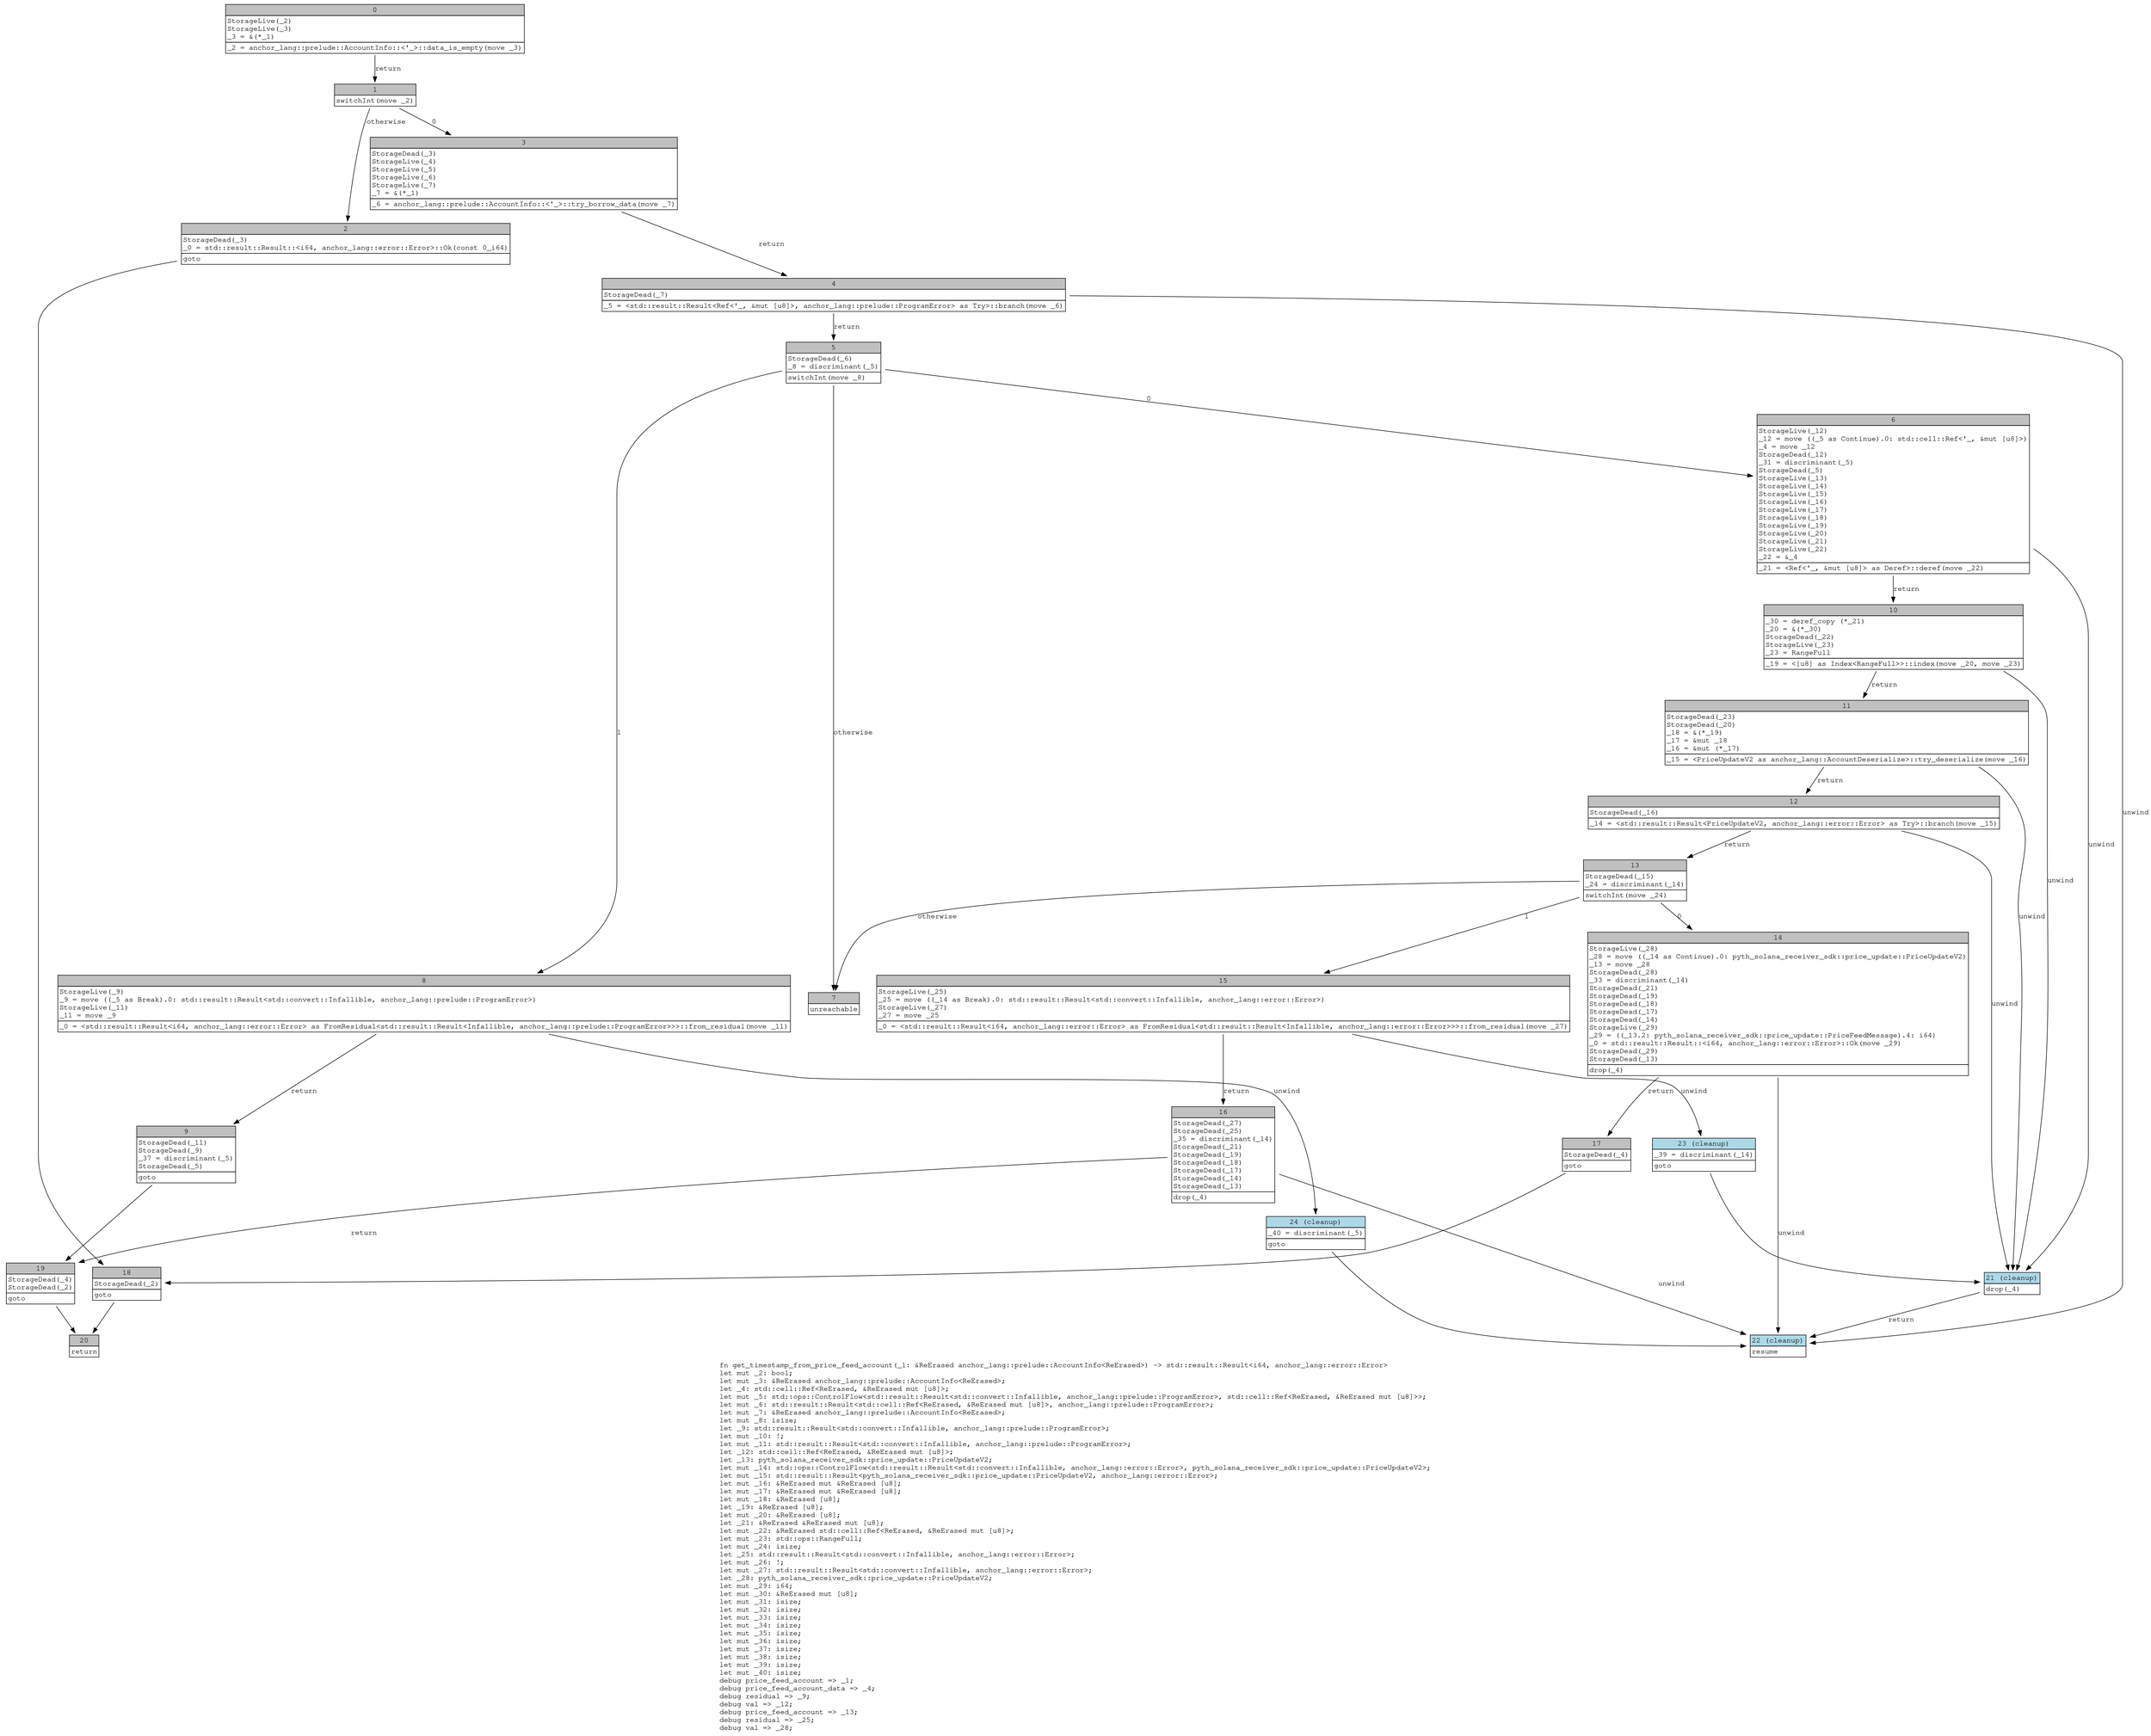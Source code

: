 digraph Mir_0_1514 {
    graph [fontname="Courier, monospace"];
    node [fontname="Courier, monospace"];
    edge [fontname="Courier, monospace"];
    label=<fn get_timestamp_from_price_feed_account(_1: &amp;ReErased anchor_lang::prelude::AccountInfo&lt;ReErased&gt;) -&gt; std::result::Result&lt;i64, anchor_lang::error::Error&gt;<br align="left"/>let mut _2: bool;<br align="left"/>let mut _3: &amp;ReErased anchor_lang::prelude::AccountInfo&lt;ReErased&gt;;<br align="left"/>let _4: std::cell::Ref&lt;ReErased, &amp;ReErased mut [u8]&gt;;<br align="left"/>let mut _5: std::ops::ControlFlow&lt;std::result::Result&lt;std::convert::Infallible, anchor_lang::prelude::ProgramError&gt;, std::cell::Ref&lt;ReErased, &amp;ReErased mut [u8]&gt;&gt;;<br align="left"/>let mut _6: std::result::Result&lt;std::cell::Ref&lt;ReErased, &amp;ReErased mut [u8]&gt;, anchor_lang::prelude::ProgramError&gt;;<br align="left"/>let mut _7: &amp;ReErased anchor_lang::prelude::AccountInfo&lt;ReErased&gt;;<br align="left"/>let mut _8: isize;<br align="left"/>let _9: std::result::Result&lt;std::convert::Infallible, anchor_lang::prelude::ProgramError&gt;;<br align="left"/>let mut _10: !;<br align="left"/>let mut _11: std::result::Result&lt;std::convert::Infallible, anchor_lang::prelude::ProgramError&gt;;<br align="left"/>let _12: std::cell::Ref&lt;ReErased, &amp;ReErased mut [u8]&gt;;<br align="left"/>let _13: pyth_solana_receiver_sdk::price_update::PriceUpdateV2;<br align="left"/>let mut _14: std::ops::ControlFlow&lt;std::result::Result&lt;std::convert::Infallible, anchor_lang::error::Error&gt;, pyth_solana_receiver_sdk::price_update::PriceUpdateV2&gt;;<br align="left"/>let mut _15: std::result::Result&lt;pyth_solana_receiver_sdk::price_update::PriceUpdateV2, anchor_lang::error::Error&gt;;<br align="left"/>let mut _16: &amp;ReErased mut &amp;ReErased [u8];<br align="left"/>let mut _17: &amp;ReErased mut &amp;ReErased [u8];<br align="left"/>let mut _18: &amp;ReErased [u8];<br align="left"/>let _19: &amp;ReErased [u8];<br align="left"/>let mut _20: &amp;ReErased [u8];<br align="left"/>let _21: &amp;ReErased &amp;ReErased mut [u8];<br align="left"/>let mut _22: &amp;ReErased std::cell::Ref&lt;ReErased, &amp;ReErased mut [u8]&gt;;<br align="left"/>let mut _23: std::ops::RangeFull;<br align="left"/>let mut _24: isize;<br align="left"/>let _25: std::result::Result&lt;std::convert::Infallible, anchor_lang::error::Error&gt;;<br align="left"/>let mut _26: !;<br align="left"/>let mut _27: std::result::Result&lt;std::convert::Infallible, anchor_lang::error::Error&gt;;<br align="left"/>let _28: pyth_solana_receiver_sdk::price_update::PriceUpdateV2;<br align="left"/>let mut _29: i64;<br align="left"/>let mut _30: &amp;ReErased mut [u8];<br align="left"/>let mut _31: isize;<br align="left"/>let mut _32: isize;<br align="left"/>let mut _33: isize;<br align="left"/>let mut _34: isize;<br align="left"/>let mut _35: isize;<br align="left"/>let mut _36: isize;<br align="left"/>let mut _37: isize;<br align="left"/>let mut _38: isize;<br align="left"/>let mut _39: isize;<br align="left"/>let mut _40: isize;<br align="left"/>debug price_feed_account =&gt; _1;<br align="left"/>debug price_feed_account_data =&gt; _4;<br align="left"/>debug residual =&gt; _9;<br align="left"/>debug val =&gt; _12;<br align="left"/>debug price_feed_account =&gt; _13;<br align="left"/>debug residual =&gt; _25;<br align="left"/>debug val =&gt; _28;<br align="left"/>>;
    bb0__0_1514 [shape="none", label=<<table border="0" cellborder="1" cellspacing="0"><tr><td bgcolor="gray" align="center" colspan="1">0</td></tr><tr><td align="left" balign="left">StorageLive(_2)<br/>StorageLive(_3)<br/>_3 = &amp;(*_1)<br/></td></tr><tr><td align="left">_2 = anchor_lang::prelude::AccountInfo::&lt;'_&gt;::data_is_empty(move _3)</td></tr></table>>];
    bb1__0_1514 [shape="none", label=<<table border="0" cellborder="1" cellspacing="0"><tr><td bgcolor="gray" align="center" colspan="1">1</td></tr><tr><td align="left">switchInt(move _2)</td></tr></table>>];
    bb2__0_1514 [shape="none", label=<<table border="0" cellborder="1" cellspacing="0"><tr><td bgcolor="gray" align="center" colspan="1">2</td></tr><tr><td align="left" balign="left">StorageDead(_3)<br/>_0 = std::result::Result::&lt;i64, anchor_lang::error::Error&gt;::Ok(const 0_i64)<br/></td></tr><tr><td align="left">goto</td></tr></table>>];
    bb3__0_1514 [shape="none", label=<<table border="0" cellborder="1" cellspacing="0"><tr><td bgcolor="gray" align="center" colspan="1">3</td></tr><tr><td align="left" balign="left">StorageDead(_3)<br/>StorageLive(_4)<br/>StorageLive(_5)<br/>StorageLive(_6)<br/>StorageLive(_7)<br/>_7 = &amp;(*_1)<br/></td></tr><tr><td align="left">_6 = anchor_lang::prelude::AccountInfo::&lt;'_&gt;::try_borrow_data(move _7)</td></tr></table>>];
    bb4__0_1514 [shape="none", label=<<table border="0" cellborder="1" cellspacing="0"><tr><td bgcolor="gray" align="center" colspan="1">4</td></tr><tr><td align="left" balign="left">StorageDead(_7)<br/></td></tr><tr><td align="left">_5 = &lt;std::result::Result&lt;Ref&lt;'_, &amp;mut [u8]&gt;, anchor_lang::prelude::ProgramError&gt; as Try&gt;::branch(move _6)</td></tr></table>>];
    bb5__0_1514 [shape="none", label=<<table border="0" cellborder="1" cellspacing="0"><tr><td bgcolor="gray" align="center" colspan="1">5</td></tr><tr><td align="left" balign="left">StorageDead(_6)<br/>_8 = discriminant(_5)<br/></td></tr><tr><td align="left">switchInt(move _8)</td></tr></table>>];
    bb6__0_1514 [shape="none", label=<<table border="0" cellborder="1" cellspacing="0"><tr><td bgcolor="gray" align="center" colspan="1">6</td></tr><tr><td align="left" balign="left">StorageLive(_12)<br/>_12 = move ((_5 as Continue).0: std::cell::Ref&lt;'_, &amp;mut [u8]&gt;)<br/>_4 = move _12<br/>StorageDead(_12)<br/>_31 = discriminant(_5)<br/>StorageDead(_5)<br/>StorageLive(_13)<br/>StorageLive(_14)<br/>StorageLive(_15)<br/>StorageLive(_16)<br/>StorageLive(_17)<br/>StorageLive(_18)<br/>StorageLive(_19)<br/>StorageLive(_20)<br/>StorageLive(_21)<br/>StorageLive(_22)<br/>_22 = &amp;_4<br/></td></tr><tr><td align="left">_21 = &lt;Ref&lt;'_, &amp;mut [u8]&gt; as Deref&gt;::deref(move _22)</td></tr></table>>];
    bb7__0_1514 [shape="none", label=<<table border="0" cellborder="1" cellspacing="0"><tr><td bgcolor="gray" align="center" colspan="1">7</td></tr><tr><td align="left">unreachable</td></tr></table>>];
    bb8__0_1514 [shape="none", label=<<table border="0" cellborder="1" cellspacing="0"><tr><td bgcolor="gray" align="center" colspan="1">8</td></tr><tr><td align="left" balign="left">StorageLive(_9)<br/>_9 = move ((_5 as Break).0: std::result::Result&lt;std::convert::Infallible, anchor_lang::prelude::ProgramError&gt;)<br/>StorageLive(_11)<br/>_11 = move _9<br/></td></tr><tr><td align="left">_0 = &lt;std::result::Result&lt;i64, anchor_lang::error::Error&gt; as FromResidual&lt;std::result::Result&lt;Infallible, anchor_lang::prelude::ProgramError&gt;&gt;&gt;::from_residual(move _11)</td></tr></table>>];
    bb9__0_1514 [shape="none", label=<<table border="0" cellborder="1" cellspacing="0"><tr><td bgcolor="gray" align="center" colspan="1">9</td></tr><tr><td align="left" balign="left">StorageDead(_11)<br/>StorageDead(_9)<br/>_37 = discriminant(_5)<br/>StorageDead(_5)<br/></td></tr><tr><td align="left">goto</td></tr></table>>];
    bb10__0_1514 [shape="none", label=<<table border="0" cellborder="1" cellspacing="0"><tr><td bgcolor="gray" align="center" colspan="1">10</td></tr><tr><td align="left" balign="left">_30 = deref_copy (*_21)<br/>_20 = &amp;(*_30)<br/>StorageDead(_22)<br/>StorageLive(_23)<br/>_23 = RangeFull<br/></td></tr><tr><td align="left">_19 = &lt;[u8] as Index&lt;RangeFull&gt;&gt;::index(move _20, move _23)</td></tr></table>>];
    bb11__0_1514 [shape="none", label=<<table border="0" cellborder="1" cellspacing="0"><tr><td bgcolor="gray" align="center" colspan="1">11</td></tr><tr><td align="left" balign="left">StorageDead(_23)<br/>StorageDead(_20)<br/>_18 = &amp;(*_19)<br/>_17 = &amp;mut _18<br/>_16 = &amp;mut (*_17)<br/></td></tr><tr><td align="left">_15 = &lt;PriceUpdateV2 as anchor_lang::AccountDeserialize&gt;::try_deserialize(move _16)</td></tr></table>>];
    bb12__0_1514 [shape="none", label=<<table border="0" cellborder="1" cellspacing="0"><tr><td bgcolor="gray" align="center" colspan="1">12</td></tr><tr><td align="left" balign="left">StorageDead(_16)<br/></td></tr><tr><td align="left">_14 = &lt;std::result::Result&lt;PriceUpdateV2, anchor_lang::error::Error&gt; as Try&gt;::branch(move _15)</td></tr></table>>];
    bb13__0_1514 [shape="none", label=<<table border="0" cellborder="1" cellspacing="0"><tr><td bgcolor="gray" align="center" colspan="1">13</td></tr><tr><td align="left" balign="left">StorageDead(_15)<br/>_24 = discriminant(_14)<br/></td></tr><tr><td align="left">switchInt(move _24)</td></tr></table>>];
    bb14__0_1514 [shape="none", label=<<table border="0" cellborder="1" cellspacing="0"><tr><td bgcolor="gray" align="center" colspan="1">14</td></tr><tr><td align="left" balign="left">StorageLive(_28)<br/>_28 = move ((_14 as Continue).0: pyth_solana_receiver_sdk::price_update::PriceUpdateV2)<br/>_13 = move _28<br/>StorageDead(_28)<br/>_33 = discriminant(_14)<br/>StorageDead(_21)<br/>StorageDead(_19)<br/>StorageDead(_18)<br/>StorageDead(_17)<br/>StorageDead(_14)<br/>StorageLive(_29)<br/>_29 = ((_13.2: pyth_solana_receiver_sdk::price_update::PriceFeedMessage).4: i64)<br/>_0 = std::result::Result::&lt;i64, anchor_lang::error::Error&gt;::Ok(move _29)<br/>StorageDead(_29)<br/>StorageDead(_13)<br/></td></tr><tr><td align="left">drop(_4)</td></tr></table>>];
    bb15__0_1514 [shape="none", label=<<table border="0" cellborder="1" cellspacing="0"><tr><td bgcolor="gray" align="center" colspan="1">15</td></tr><tr><td align="left" balign="left">StorageLive(_25)<br/>_25 = move ((_14 as Break).0: std::result::Result&lt;std::convert::Infallible, anchor_lang::error::Error&gt;)<br/>StorageLive(_27)<br/>_27 = move _25<br/></td></tr><tr><td align="left">_0 = &lt;std::result::Result&lt;i64, anchor_lang::error::Error&gt; as FromResidual&lt;std::result::Result&lt;Infallible, anchor_lang::error::Error&gt;&gt;&gt;::from_residual(move _27)</td></tr></table>>];
    bb16__0_1514 [shape="none", label=<<table border="0" cellborder="1" cellspacing="0"><tr><td bgcolor="gray" align="center" colspan="1">16</td></tr><tr><td align="left" balign="left">StorageDead(_27)<br/>StorageDead(_25)<br/>_35 = discriminant(_14)<br/>StorageDead(_21)<br/>StorageDead(_19)<br/>StorageDead(_18)<br/>StorageDead(_17)<br/>StorageDead(_14)<br/>StorageDead(_13)<br/></td></tr><tr><td align="left">drop(_4)</td></tr></table>>];
    bb17__0_1514 [shape="none", label=<<table border="0" cellborder="1" cellspacing="0"><tr><td bgcolor="gray" align="center" colspan="1">17</td></tr><tr><td align="left" balign="left">StorageDead(_4)<br/></td></tr><tr><td align="left">goto</td></tr></table>>];
    bb18__0_1514 [shape="none", label=<<table border="0" cellborder="1" cellspacing="0"><tr><td bgcolor="gray" align="center" colspan="1">18</td></tr><tr><td align="left" balign="left">StorageDead(_2)<br/></td></tr><tr><td align="left">goto</td></tr></table>>];
    bb19__0_1514 [shape="none", label=<<table border="0" cellborder="1" cellspacing="0"><tr><td bgcolor="gray" align="center" colspan="1">19</td></tr><tr><td align="left" balign="left">StorageDead(_4)<br/>StorageDead(_2)<br/></td></tr><tr><td align="left">goto</td></tr></table>>];
    bb20__0_1514 [shape="none", label=<<table border="0" cellborder="1" cellspacing="0"><tr><td bgcolor="gray" align="center" colspan="1">20</td></tr><tr><td align="left">return</td></tr></table>>];
    bb21__0_1514 [shape="none", label=<<table border="0" cellborder="1" cellspacing="0"><tr><td bgcolor="lightblue" align="center" colspan="1">21 (cleanup)</td></tr><tr><td align="left">drop(_4)</td></tr></table>>];
    bb22__0_1514 [shape="none", label=<<table border="0" cellborder="1" cellspacing="0"><tr><td bgcolor="lightblue" align="center" colspan="1">22 (cleanup)</td></tr><tr><td align="left">resume</td></tr></table>>];
    bb23__0_1514 [shape="none", label=<<table border="0" cellborder="1" cellspacing="0"><tr><td bgcolor="lightblue" align="center" colspan="1">23 (cleanup)</td></tr><tr><td align="left" balign="left">_39 = discriminant(_14)<br/></td></tr><tr><td align="left">goto</td></tr></table>>];
    bb24__0_1514 [shape="none", label=<<table border="0" cellborder="1" cellspacing="0"><tr><td bgcolor="lightblue" align="center" colspan="1">24 (cleanup)</td></tr><tr><td align="left" balign="left">_40 = discriminant(_5)<br/></td></tr><tr><td align="left">goto</td></tr></table>>];
    bb0__0_1514 -> bb1__0_1514 [label="return"];
    bb1__0_1514 -> bb3__0_1514 [label="0"];
    bb1__0_1514 -> bb2__0_1514 [label="otherwise"];
    bb2__0_1514 -> bb18__0_1514 [label=""];
    bb3__0_1514 -> bb4__0_1514 [label="return"];
    bb4__0_1514 -> bb5__0_1514 [label="return"];
    bb4__0_1514 -> bb22__0_1514 [label="unwind"];
    bb5__0_1514 -> bb6__0_1514 [label="0"];
    bb5__0_1514 -> bb8__0_1514 [label="1"];
    bb5__0_1514 -> bb7__0_1514 [label="otherwise"];
    bb6__0_1514 -> bb10__0_1514 [label="return"];
    bb6__0_1514 -> bb21__0_1514 [label="unwind"];
    bb8__0_1514 -> bb9__0_1514 [label="return"];
    bb8__0_1514 -> bb24__0_1514 [label="unwind"];
    bb9__0_1514 -> bb19__0_1514 [label=""];
    bb10__0_1514 -> bb11__0_1514 [label="return"];
    bb10__0_1514 -> bb21__0_1514 [label="unwind"];
    bb11__0_1514 -> bb12__0_1514 [label="return"];
    bb11__0_1514 -> bb21__0_1514 [label="unwind"];
    bb12__0_1514 -> bb13__0_1514 [label="return"];
    bb12__0_1514 -> bb21__0_1514 [label="unwind"];
    bb13__0_1514 -> bb14__0_1514 [label="0"];
    bb13__0_1514 -> bb15__0_1514 [label="1"];
    bb13__0_1514 -> bb7__0_1514 [label="otherwise"];
    bb14__0_1514 -> bb17__0_1514 [label="return"];
    bb14__0_1514 -> bb22__0_1514 [label="unwind"];
    bb15__0_1514 -> bb16__0_1514 [label="return"];
    bb15__0_1514 -> bb23__0_1514 [label="unwind"];
    bb16__0_1514 -> bb19__0_1514 [label="return"];
    bb16__0_1514 -> bb22__0_1514 [label="unwind"];
    bb17__0_1514 -> bb18__0_1514 [label=""];
    bb18__0_1514 -> bb20__0_1514 [label=""];
    bb19__0_1514 -> bb20__0_1514 [label=""];
    bb21__0_1514 -> bb22__0_1514 [label="return"];
    bb23__0_1514 -> bb21__0_1514 [label=""];
    bb24__0_1514 -> bb22__0_1514 [label=""];
}

